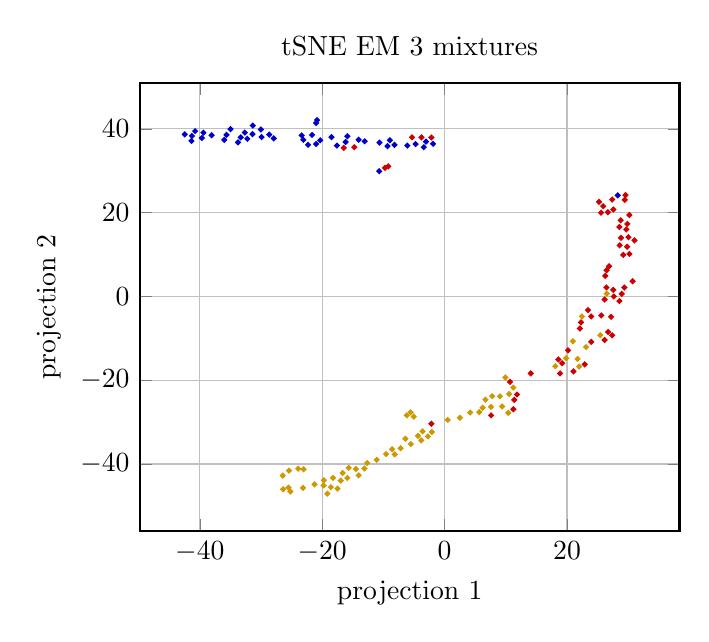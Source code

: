 \begin{tikzpicture}
\begin{axis}[title={tSNE EM 3 mixtures}, xlabel={projection 1}, ylabel={projection 2}, legend pos={north west}, mark options={scale={0.3}}, grid={major}, style={thick}]
    \addplot[only marks, scatter, scatter src={explicit}]
        table[row sep={\\}, x={x}, y={y}, meta={col}]
        {
            x  y  col  \\
            -28.665  38.617  1.0  \\
            28.937  0.596  3.0  \\
            26.709  -8.498  3.0  \\
            25.555  19.974  3.0  \\
            9.044  -23.828  2.0  \\
            11.367  -24.694  3.0  \\
            29.689  15.985  3.0  \\
            -17.514  -45.866  2.0  \\
            -18.241  -43.308  2.0  \\
            22.893  -16.223  3.0  \\
            -6.417  -33.979  2.0  \\
            -5.035  -28.694  2.0  \\
            -17.601  35.992  1.0  \\
            9.922  -19.333  2.0  \\
            21.991  -16.732  2.0  \\
            -16.672  -42.141  2.0  \\
            26.893  7.196  3.0  \\
            -23.359  38.417  1.0  \\
            30.188  19.42  3.0  \\
            29.551  24.17  3.0  \\
            26.488  0.683  2.0  \\
            23.959  -10.87  3.0  \\
            14.069  -18.361  3.0  \\
            -26.397  -46.023  2.0  \\
            21.717  -14.928  2.0  \\
            -31.407  38.731  1.0  \\
            -41.377  37.106  1.0  \\
            -16.475  35.455  3.0  \\
            -13.055  37.024  1.0  \\
            -16.98  -43.963  2.0  \\
            26.671  20.092  3.0  \\
            -39.665  37.809  1.0  \\
            -21.668  38.523  1.0  \\
            7.773  -23.812  2.0  \\
            27.568  1.561  3.0  \\
            23.952  -4.789  3.0  \\
            -31.344  40.771  1.0  \\
            -42.456  38.673  1.0  \\
            27.374  23.104  3.0  \\
            20.954  -10.684  2.0  \\
            -14.054  37.403  1.0  \\
            6.668  -24.65  2.0  \\
            -8.139  -37.695  2.0  \\
            -2.077  -32.347  2.0  \\
            -19.174  -47.085  2.0  \\
            25.599  -4.549  3.0  \\
            26.437  2.144  3.0  \\
            30.721  3.627  3.0  \\
            28.823  13.967  3.0  \\
            -2.169  -30.37  3.0  \\
            -33.317  37.97  1.0  \\
            4.177  -27.717  2.0  \\
            31.027  13.38  3.0  \\
            -15.902  -43.324  2.0  \\
            -13.118  -41.054  2.0  \\
            19.206  -15.942  3.0  \\
            -27.928  37.72  1.0  \\
            28.565  16.571  3.0  \\
            -15.686  -40.914  2.0  \\
            -10.647  36.708  1.0  \\
            -5.518  -35.246  2.0  \\
            22.277  -6.194  3.0  \\
            29.853  17.3  3.0  \\
            -34.993  39.914  1.0  \\
            -32.656  39.106  1.0  \\
            27.579  20.743  3.0  \\
            -30.026  39.836  1.0  \\
            5.656  -27.609  2.0  \\
            -14.511  -41.187  2.0  \\
            -3.053  36.949  1.0  \\
            30.202  10.128  3.0  \\
            21.047  -17.885  3.0  \\
            27.376  -9.291  3.0  \\
            -19.732  -43.854  2.0  \\
            -7.188  -36.221  2.0  \\
            -11.098  -38.986  2.0  \\
            26.472  6.258  3.0  \\
            -14.038  -42.691  2.0  \\
            29.366  2.113  3.0  \\
            11.239  -26.932  3.0  \\
            -16.186  36.851  1.0  \\
            -20.838  42.077  1.0  \\
            -25.518  -45.638  2.0  \\
            -14.752  35.617  3.0  \\
            -4.749  36.352  1.0  \\
            10.542  -23.3  2.0  \\
            18.085  -16.656  2.0  \\
            -15.903  38.221  1.0  \\
            -41.293  38.302  1.0  \\
            0.498  -29.475  2.0  \\
            7.575  -26.36  2.0  \\
            -25.439  -41.581  2.0  \\
            27.202  -4.872  3.0  \\
            -33.767  36.755  1.0  \\
            -38.08  38.473  1.0  \\
            10.4  -27.804  2.0  \\
            22.444  -4.786  2.0  \\
            -23.091  37.368  1.0  \\
            -2.729  -33.415  2.0  \\
            -8.942  37.268  1.0  \\
            18.58  -15.043  3.0  \\
            -9.212  31.042  3.0  \\
            -5.331  37.979  3.0  \\
            28.609  12.204  3.0  \\
            23.105  -12.08  2.0  \\
            28.773  18.169  3.0  \\
            -39.417  39.082  1.0  \\
            -6.101  36.004  1.0  \\
            26.253  4.892  3.0  \\
            -22.312  36.176  1.0  \\
            -19.761  -45.125  2.0  \\
            -9.569  -37.625  2.0  \\
            -40.77  39.445  1.0  \\
            28.277  24.109  1.0  \\
            -23.924  -41.12  2.0  \\
            -5.568  -27.66  2.0  \\
            -3.404  35.609  1.0  \\
            19.855  -14.763  2.0  \\
            30.035  14.135  3.0  \\
            26.146  -0.751  3.0  \\
            29.429  23.046  3.0  \\
            6.208  -26.551  2.0  \\
            -4.348  -33.266  2.0  \\
            -26.456  -42.779  2.0  \\
            18.862  -18.384  3.0  \\
            7.599  -28.39  3.0  \\
            -32.238  37.601  1.0  \\
            25.909  21.532  3.0  \\
            -6.185  -28.373  2.0  \\
            -18.483  38.026  1.0  \\
            25.442  -9.251  2.0  \\
            9.401  -26.265  2.0  \\
            -36.019  37.354  1.0  \\
            -25.211  -46.564  2.0  \\
            2.506  -28.957  2.0  \\
            -3.815  -34.355  2.0  \\
            -20.999  41.367  1.0  \\
            22.103  -7.671  3.0  \\
            -3.61  -32.192  2.0  \\
            -8.579  -36.454  2.0  \\
            29.189  9.935  3.0  \\
            23.435  -3.271  3.0  \\
            -8.186  36.178  1.0  \\
            20.171  -12.868  3.0  \\
            -18.589  -45.509  2.0  \\
            -23.036  -41.26  2.0  \\
            -20.333  37.261  1.0  \\
            -20.993  36.388  1.0  \\
            26.154  -10.395  3.0  \\
            -10.702  29.894  1.0  \\
            -35.639  38.545  1.0  \\
            25.22  22.572  3.0  \\
            28.569  -1.106  3.0  \\
            11.825  -23.404  3.0  \\
            27.648  -0.006  3.0  \\
            -29.919  38.03  1.0  \\
            29.833  11.847  3.0  \\
            -23.151  -45.689  2.0  \\
            -12.658  -39.776  2.0  \\
            -21.265  -44.871  2.0  \\
            11.219  -21.744  2.0  \\
            -3.791  37.947  3.0  \\
            -9.739  30.666  3.0  \\
            10.686  -20.398  3.0  \\
            -2.158  37.919  3.0  \\
            -1.899  36.428  1.0  \\
            -9.335  35.869  1.0  \\
        }
        ;
\end{axis}
\end{tikzpicture}
